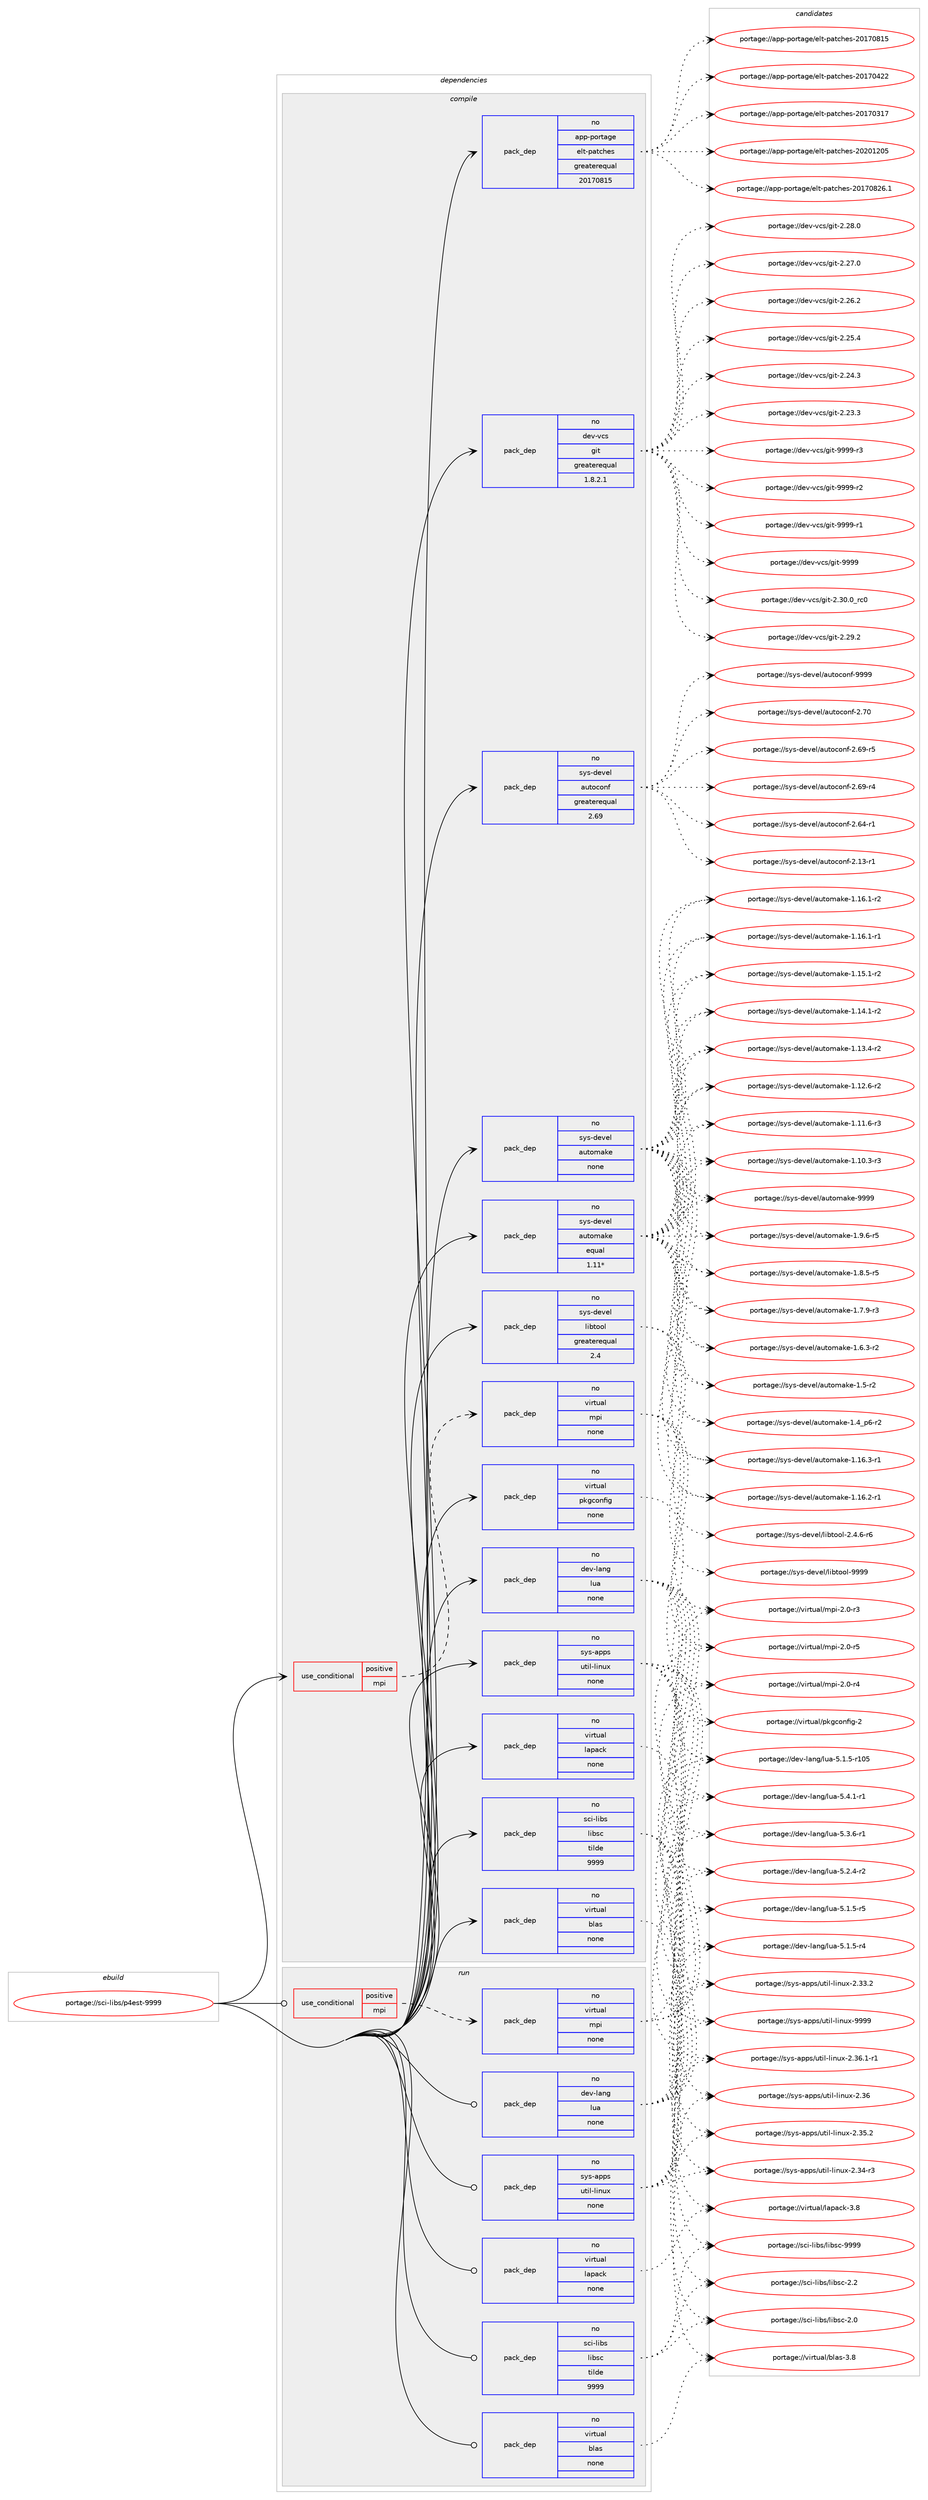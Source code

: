 digraph prolog {

# *************
# Graph options
# *************

newrank=true;
concentrate=true;
compound=true;
graph [rankdir=LR,fontname=Helvetica,fontsize=10,ranksep=1.5];#, ranksep=2.5, nodesep=0.2];
edge  [arrowhead=vee];
node  [fontname=Helvetica,fontsize=10];

# **********
# The ebuild
# **********

subgraph cluster_leftcol {
color=gray;
rank=same;
label=<<i>ebuild</i>>;
id [label="portage://sci-libs/p4est-9999", color=red, width=4, href="../sci-libs/p4est-9999.svg"];
}

# ****************
# The dependencies
# ****************

subgraph cluster_midcol {
color=gray;
label=<<i>dependencies</i>>;
subgraph cluster_compile {
fillcolor="#eeeeee";
style=filled;
label=<<i>compile</i>>;
subgraph cond1649 {
dependency7052 [label=<<TABLE BORDER="0" CELLBORDER="1" CELLSPACING="0" CELLPADDING="4"><TR><TD ROWSPAN="3" CELLPADDING="10">use_conditional</TD></TR><TR><TD>positive</TD></TR><TR><TD>mpi</TD></TR></TABLE>>, shape=none, color=red];
subgraph pack5309 {
dependency7053 [label=<<TABLE BORDER="0" CELLBORDER="1" CELLSPACING="0" CELLPADDING="4" WIDTH="220"><TR><TD ROWSPAN="6" CELLPADDING="30">pack_dep</TD></TR><TR><TD WIDTH="110">no</TD></TR><TR><TD>virtual</TD></TR><TR><TD>mpi</TD></TR><TR><TD>none</TD></TR><TR><TD></TD></TR></TABLE>>, shape=none, color=blue];
}
dependency7052:e -> dependency7053:w [weight=20,style="dashed",arrowhead="vee"];
}
id:e -> dependency7052:w [weight=20,style="solid",arrowhead="vee"];
subgraph pack5310 {
dependency7054 [label=<<TABLE BORDER="0" CELLBORDER="1" CELLSPACING="0" CELLPADDING="4" WIDTH="220"><TR><TD ROWSPAN="6" CELLPADDING="30">pack_dep</TD></TR><TR><TD WIDTH="110">no</TD></TR><TR><TD>app-portage</TD></TR><TR><TD>elt-patches</TD></TR><TR><TD>greaterequal</TD></TR><TR><TD>20170815</TD></TR></TABLE>>, shape=none, color=blue];
}
id:e -> dependency7054:w [weight=20,style="solid",arrowhead="vee"];
subgraph pack5311 {
dependency7055 [label=<<TABLE BORDER="0" CELLBORDER="1" CELLSPACING="0" CELLPADDING="4" WIDTH="220"><TR><TD ROWSPAN="6" CELLPADDING="30">pack_dep</TD></TR><TR><TD WIDTH="110">no</TD></TR><TR><TD>dev-lang</TD></TR><TR><TD>lua</TD></TR><TR><TD>none</TD></TR><TR><TD></TD></TR></TABLE>>, shape=none, color=blue];
}
id:e -> dependency7055:w [weight=20,style="solid",arrowhead="vee"];
subgraph pack5312 {
dependency7056 [label=<<TABLE BORDER="0" CELLBORDER="1" CELLSPACING="0" CELLPADDING="4" WIDTH="220"><TR><TD ROWSPAN="6" CELLPADDING="30">pack_dep</TD></TR><TR><TD WIDTH="110">no</TD></TR><TR><TD>dev-vcs</TD></TR><TR><TD>git</TD></TR><TR><TD>greaterequal</TD></TR><TR><TD>1.8.2.1</TD></TR></TABLE>>, shape=none, color=blue];
}
id:e -> dependency7056:w [weight=20,style="solid",arrowhead="vee"];
subgraph pack5313 {
dependency7057 [label=<<TABLE BORDER="0" CELLBORDER="1" CELLSPACING="0" CELLPADDING="4" WIDTH="220"><TR><TD ROWSPAN="6" CELLPADDING="30">pack_dep</TD></TR><TR><TD WIDTH="110">no</TD></TR><TR><TD>sci-libs</TD></TR><TR><TD>libsc</TD></TR><TR><TD>tilde</TD></TR><TR><TD>9999</TD></TR></TABLE>>, shape=none, color=blue];
}
id:e -> dependency7057:w [weight=20,style="solid",arrowhead="vee"];
subgraph pack5314 {
dependency7058 [label=<<TABLE BORDER="0" CELLBORDER="1" CELLSPACING="0" CELLPADDING="4" WIDTH="220"><TR><TD ROWSPAN="6" CELLPADDING="30">pack_dep</TD></TR><TR><TD WIDTH="110">no</TD></TR><TR><TD>sys-apps</TD></TR><TR><TD>util-linux</TD></TR><TR><TD>none</TD></TR><TR><TD></TD></TR></TABLE>>, shape=none, color=blue];
}
id:e -> dependency7058:w [weight=20,style="solid",arrowhead="vee"];
subgraph pack5315 {
dependency7059 [label=<<TABLE BORDER="0" CELLBORDER="1" CELLSPACING="0" CELLPADDING="4" WIDTH="220"><TR><TD ROWSPAN="6" CELLPADDING="30">pack_dep</TD></TR><TR><TD WIDTH="110">no</TD></TR><TR><TD>sys-devel</TD></TR><TR><TD>autoconf</TD></TR><TR><TD>greaterequal</TD></TR><TR><TD>2.69</TD></TR></TABLE>>, shape=none, color=blue];
}
id:e -> dependency7059:w [weight=20,style="solid",arrowhead="vee"];
subgraph pack5316 {
dependency7060 [label=<<TABLE BORDER="0" CELLBORDER="1" CELLSPACING="0" CELLPADDING="4" WIDTH="220"><TR><TD ROWSPAN="6" CELLPADDING="30">pack_dep</TD></TR><TR><TD WIDTH="110">no</TD></TR><TR><TD>sys-devel</TD></TR><TR><TD>automake</TD></TR><TR><TD>equal</TD></TR><TR><TD>1.11*</TD></TR></TABLE>>, shape=none, color=blue];
}
id:e -> dependency7060:w [weight=20,style="solid",arrowhead="vee"];
subgraph pack5317 {
dependency7061 [label=<<TABLE BORDER="0" CELLBORDER="1" CELLSPACING="0" CELLPADDING="4" WIDTH="220"><TR><TD ROWSPAN="6" CELLPADDING="30">pack_dep</TD></TR><TR><TD WIDTH="110">no</TD></TR><TR><TD>sys-devel</TD></TR><TR><TD>automake</TD></TR><TR><TD>none</TD></TR><TR><TD></TD></TR></TABLE>>, shape=none, color=blue];
}
id:e -> dependency7061:w [weight=20,style="solid",arrowhead="vee"];
subgraph pack5318 {
dependency7062 [label=<<TABLE BORDER="0" CELLBORDER="1" CELLSPACING="0" CELLPADDING="4" WIDTH="220"><TR><TD ROWSPAN="6" CELLPADDING="30">pack_dep</TD></TR><TR><TD WIDTH="110">no</TD></TR><TR><TD>sys-devel</TD></TR><TR><TD>libtool</TD></TR><TR><TD>greaterequal</TD></TR><TR><TD>2.4</TD></TR></TABLE>>, shape=none, color=blue];
}
id:e -> dependency7062:w [weight=20,style="solid",arrowhead="vee"];
subgraph pack5319 {
dependency7063 [label=<<TABLE BORDER="0" CELLBORDER="1" CELLSPACING="0" CELLPADDING="4" WIDTH="220"><TR><TD ROWSPAN="6" CELLPADDING="30">pack_dep</TD></TR><TR><TD WIDTH="110">no</TD></TR><TR><TD>virtual</TD></TR><TR><TD>blas</TD></TR><TR><TD>none</TD></TR><TR><TD></TD></TR></TABLE>>, shape=none, color=blue];
}
id:e -> dependency7063:w [weight=20,style="solid",arrowhead="vee"];
subgraph pack5320 {
dependency7064 [label=<<TABLE BORDER="0" CELLBORDER="1" CELLSPACING="0" CELLPADDING="4" WIDTH="220"><TR><TD ROWSPAN="6" CELLPADDING="30">pack_dep</TD></TR><TR><TD WIDTH="110">no</TD></TR><TR><TD>virtual</TD></TR><TR><TD>lapack</TD></TR><TR><TD>none</TD></TR><TR><TD></TD></TR></TABLE>>, shape=none, color=blue];
}
id:e -> dependency7064:w [weight=20,style="solid",arrowhead="vee"];
subgraph pack5321 {
dependency7065 [label=<<TABLE BORDER="0" CELLBORDER="1" CELLSPACING="0" CELLPADDING="4" WIDTH="220"><TR><TD ROWSPAN="6" CELLPADDING="30">pack_dep</TD></TR><TR><TD WIDTH="110">no</TD></TR><TR><TD>virtual</TD></TR><TR><TD>pkgconfig</TD></TR><TR><TD>none</TD></TR><TR><TD></TD></TR></TABLE>>, shape=none, color=blue];
}
id:e -> dependency7065:w [weight=20,style="solid",arrowhead="vee"];
}
subgraph cluster_compileandrun {
fillcolor="#eeeeee";
style=filled;
label=<<i>compile and run</i>>;
}
subgraph cluster_run {
fillcolor="#eeeeee";
style=filled;
label=<<i>run</i>>;
subgraph cond1650 {
dependency7066 [label=<<TABLE BORDER="0" CELLBORDER="1" CELLSPACING="0" CELLPADDING="4"><TR><TD ROWSPAN="3" CELLPADDING="10">use_conditional</TD></TR><TR><TD>positive</TD></TR><TR><TD>mpi</TD></TR></TABLE>>, shape=none, color=red];
subgraph pack5322 {
dependency7067 [label=<<TABLE BORDER="0" CELLBORDER="1" CELLSPACING="0" CELLPADDING="4" WIDTH="220"><TR><TD ROWSPAN="6" CELLPADDING="30">pack_dep</TD></TR><TR><TD WIDTH="110">no</TD></TR><TR><TD>virtual</TD></TR><TR><TD>mpi</TD></TR><TR><TD>none</TD></TR><TR><TD></TD></TR></TABLE>>, shape=none, color=blue];
}
dependency7066:e -> dependency7067:w [weight=20,style="dashed",arrowhead="vee"];
}
id:e -> dependency7066:w [weight=20,style="solid",arrowhead="odot"];
subgraph pack5323 {
dependency7068 [label=<<TABLE BORDER="0" CELLBORDER="1" CELLSPACING="0" CELLPADDING="4" WIDTH="220"><TR><TD ROWSPAN="6" CELLPADDING="30">pack_dep</TD></TR><TR><TD WIDTH="110">no</TD></TR><TR><TD>dev-lang</TD></TR><TR><TD>lua</TD></TR><TR><TD>none</TD></TR><TR><TD></TD></TR></TABLE>>, shape=none, color=blue];
}
id:e -> dependency7068:w [weight=20,style="solid",arrowhead="odot"];
subgraph pack5324 {
dependency7069 [label=<<TABLE BORDER="0" CELLBORDER="1" CELLSPACING="0" CELLPADDING="4" WIDTH="220"><TR><TD ROWSPAN="6" CELLPADDING="30">pack_dep</TD></TR><TR><TD WIDTH="110">no</TD></TR><TR><TD>sci-libs</TD></TR><TR><TD>libsc</TD></TR><TR><TD>tilde</TD></TR><TR><TD>9999</TD></TR></TABLE>>, shape=none, color=blue];
}
id:e -> dependency7069:w [weight=20,style="solid",arrowhead="odot"];
subgraph pack5325 {
dependency7070 [label=<<TABLE BORDER="0" CELLBORDER="1" CELLSPACING="0" CELLPADDING="4" WIDTH="220"><TR><TD ROWSPAN="6" CELLPADDING="30">pack_dep</TD></TR><TR><TD WIDTH="110">no</TD></TR><TR><TD>sys-apps</TD></TR><TR><TD>util-linux</TD></TR><TR><TD>none</TD></TR><TR><TD></TD></TR></TABLE>>, shape=none, color=blue];
}
id:e -> dependency7070:w [weight=20,style="solid",arrowhead="odot"];
subgraph pack5326 {
dependency7071 [label=<<TABLE BORDER="0" CELLBORDER="1" CELLSPACING="0" CELLPADDING="4" WIDTH="220"><TR><TD ROWSPAN="6" CELLPADDING="30">pack_dep</TD></TR><TR><TD WIDTH="110">no</TD></TR><TR><TD>virtual</TD></TR><TR><TD>blas</TD></TR><TR><TD>none</TD></TR><TR><TD></TD></TR></TABLE>>, shape=none, color=blue];
}
id:e -> dependency7071:w [weight=20,style="solid",arrowhead="odot"];
subgraph pack5327 {
dependency7072 [label=<<TABLE BORDER="0" CELLBORDER="1" CELLSPACING="0" CELLPADDING="4" WIDTH="220"><TR><TD ROWSPAN="6" CELLPADDING="30">pack_dep</TD></TR><TR><TD WIDTH="110">no</TD></TR><TR><TD>virtual</TD></TR><TR><TD>lapack</TD></TR><TR><TD>none</TD></TR><TR><TD></TD></TR></TABLE>>, shape=none, color=blue];
}
id:e -> dependency7072:w [weight=20,style="solid",arrowhead="odot"];
}
}

# **************
# The candidates
# **************

subgraph cluster_choices {
rank=same;
color=gray;
label=<<i>candidates</i>>;

subgraph choice5309 {
color=black;
nodesep=1;
choice1181051141161179710847109112105455046484511453 [label="portage://virtual/mpi-2.0-r5", color=red, width=4,href="../virtual/mpi-2.0-r5.svg"];
choice1181051141161179710847109112105455046484511452 [label="portage://virtual/mpi-2.0-r4", color=red, width=4,href="../virtual/mpi-2.0-r4.svg"];
choice1181051141161179710847109112105455046484511451 [label="portage://virtual/mpi-2.0-r3", color=red, width=4,href="../virtual/mpi-2.0-r3.svg"];
dependency7053:e -> choice1181051141161179710847109112105455046484511453:w [style=dotted,weight="100"];
dependency7053:e -> choice1181051141161179710847109112105455046484511452:w [style=dotted,weight="100"];
dependency7053:e -> choice1181051141161179710847109112105455046484511451:w [style=dotted,weight="100"];
}
subgraph choice5310 {
color=black;
nodesep=1;
choice97112112451121111141169710310147101108116451129711699104101115455048504849504853 [label="portage://app-portage/elt-patches-20201205", color=red, width=4,href="../app-portage/elt-patches-20201205.svg"];
choice971121124511211111411697103101471011081164511297116991041011154550484955485650544649 [label="portage://app-portage/elt-patches-20170826.1", color=red, width=4,href="../app-portage/elt-patches-20170826.1.svg"];
choice97112112451121111141169710310147101108116451129711699104101115455048495548564953 [label="portage://app-portage/elt-patches-20170815", color=red, width=4,href="../app-portage/elt-patches-20170815.svg"];
choice97112112451121111141169710310147101108116451129711699104101115455048495548525050 [label="portage://app-portage/elt-patches-20170422", color=red, width=4,href="../app-portage/elt-patches-20170422.svg"];
choice97112112451121111141169710310147101108116451129711699104101115455048495548514955 [label="portage://app-portage/elt-patches-20170317", color=red, width=4,href="../app-portage/elt-patches-20170317.svg"];
dependency7054:e -> choice97112112451121111141169710310147101108116451129711699104101115455048504849504853:w [style=dotted,weight="100"];
dependency7054:e -> choice971121124511211111411697103101471011081164511297116991041011154550484955485650544649:w [style=dotted,weight="100"];
dependency7054:e -> choice97112112451121111141169710310147101108116451129711699104101115455048495548564953:w [style=dotted,weight="100"];
dependency7054:e -> choice97112112451121111141169710310147101108116451129711699104101115455048495548525050:w [style=dotted,weight="100"];
dependency7054:e -> choice97112112451121111141169710310147101108116451129711699104101115455048495548514955:w [style=dotted,weight="100"];
}
subgraph choice5311 {
color=black;
nodesep=1;
choice100101118451089711010347108117974553465246494511449 [label="portage://dev-lang/lua-5.4.1-r1", color=red, width=4,href="../dev-lang/lua-5.4.1-r1.svg"];
choice100101118451089711010347108117974553465146544511449 [label="portage://dev-lang/lua-5.3.6-r1", color=red, width=4,href="../dev-lang/lua-5.3.6-r1.svg"];
choice100101118451089711010347108117974553465046524511450 [label="portage://dev-lang/lua-5.2.4-r2", color=red, width=4,href="../dev-lang/lua-5.2.4-r2.svg"];
choice100101118451089711010347108117974553464946534511453 [label="portage://dev-lang/lua-5.1.5-r5", color=red, width=4,href="../dev-lang/lua-5.1.5-r5.svg"];
choice100101118451089711010347108117974553464946534511452 [label="portage://dev-lang/lua-5.1.5-r4", color=red, width=4,href="../dev-lang/lua-5.1.5-r4.svg"];
choice1001011184510897110103471081179745534649465345114494853 [label="portage://dev-lang/lua-5.1.5-r105", color=red, width=4,href="../dev-lang/lua-5.1.5-r105.svg"];
dependency7055:e -> choice100101118451089711010347108117974553465246494511449:w [style=dotted,weight="100"];
dependency7055:e -> choice100101118451089711010347108117974553465146544511449:w [style=dotted,weight="100"];
dependency7055:e -> choice100101118451089711010347108117974553465046524511450:w [style=dotted,weight="100"];
dependency7055:e -> choice100101118451089711010347108117974553464946534511453:w [style=dotted,weight="100"];
dependency7055:e -> choice100101118451089711010347108117974553464946534511452:w [style=dotted,weight="100"];
dependency7055:e -> choice1001011184510897110103471081179745534649465345114494853:w [style=dotted,weight="100"];
}
subgraph choice5312 {
color=black;
nodesep=1;
choice10010111845118991154710310511645575757574511451 [label="portage://dev-vcs/git-9999-r3", color=red, width=4,href="../dev-vcs/git-9999-r3.svg"];
choice10010111845118991154710310511645575757574511450 [label="portage://dev-vcs/git-9999-r2", color=red, width=4,href="../dev-vcs/git-9999-r2.svg"];
choice10010111845118991154710310511645575757574511449 [label="portage://dev-vcs/git-9999-r1", color=red, width=4,href="../dev-vcs/git-9999-r1.svg"];
choice1001011184511899115471031051164557575757 [label="portage://dev-vcs/git-9999", color=red, width=4,href="../dev-vcs/git-9999.svg"];
choice10010111845118991154710310511645504651484648951149948 [label="portage://dev-vcs/git-2.30.0_rc0", color=red, width=4,href="../dev-vcs/git-2.30.0_rc0.svg"];
choice10010111845118991154710310511645504650574650 [label="portage://dev-vcs/git-2.29.2", color=red, width=4,href="../dev-vcs/git-2.29.2.svg"];
choice10010111845118991154710310511645504650564648 [label="portage://dev-vcs/git-2.28.0", color=red, width=4,href="../dev-vcs/git-2.28.0.svg"];
choice10010111845118991154710310511645504650554648 [label="portage://dev-vcs/git-2.27.0", color=red, width=4,href="../dev-vcs/git-2.27.0.svg"];
choice10010111845118991154710310511645504650544650 [label="portage://dev-vcs/git-2.26.2", color=red, width=4,href="../dev-vcs/git-2.26.2.svg"];
choice10010111845118991154710310511645504650534652 [label="portage://dev-vcs/git-2.25.4", color=red, width=4,href="../dev-vcs/git-2.25.4.svg"];
choice10010111845118991154710310511645504650524651 [label="portage://dev-vcs/git-2.24.3", color=red, width=4,href="../dev-vcs/git-2.24.3.svg"];
choice10010111845118991154710310511645504650514651 [label="portage://dev-vcs/git-2.23.3", color=red, width=4,href="../dev-vcs/git-2.23.3.svg"];
dependency7056:e -> choice10010111845118991154710310511645575757574511451:w [style=dotted,weight="100"];
dependency7056:e -> choice10010111845118991154710310511645575757574511450:w [style=dotted,weight="100"];
dependency7056:e -> choice10010111845118991154710310511645575757574511449:w [style=dotted,weight="100"];
dependency7056:e -> choice1001011184511899115471031051164557575757:w [style=dotted,weight="100"];
dependency7056:e -> choice10010111845118991154710310511645504651484648951149948:w [style=dotted,weight="100"];
dependency7056:e -> choice10010111845118991154710310511645504650574650:w [style=dotted,weight="100"];
dependency7056:e -> choice10010111845118991154710310511645504650564648:w [style=dotted,weight="100"];
dependency7056:e -> choice10010111845118991154710310511645504650554648:w [style=dotted,weight="100"];
dependency7056:e -> choice10010111845118991154710310511645504650544650:w [style=dotted,weight="100"];
dependency7056:e -> choice10010111845118991154710310511645504650534652:w [style=dotted,weight="100"];
dependency7056:e -> choice10010111845118991154710310511645504650524651:w [style=dotted,weight="100"];
dependency7056:e -> choice10010111845118991154710310511645504650514651:w [style=dotted,weight="100"];
}
subgraph choice5313 {
color=black;
nodesep=1;
choice1159910545108105981154710810598115994557575757 [label="portage://sci-libs/libsc-9999", color=red, width=4,href="../sci-libs/libsc-9999.svg"];
choice11599105451081059811547108105981159945504650 [label="portage://sci-libs/libsc-2.2", color=red, width=4,href="../sci-libs/libsc-2.2.svg"];
choice11599105451081059811547108105981159945504648 [label="portage://sci-libs/libsc-2.0", color=red, width=4,href="../sci-libs/libsc-2.0.svg"];
dependency7057:e -> choice1159910545108105981154710810598115994557575757:w [style=dotted,weight="100"];
dependency7057:e -> choice11599105451081059811547108105981159945504650:w [style=dotted,weight="100"];
dependency7057:e -> choice11599105451081059811547108105981159945504648:w [style=dotted,weight="100"];
}
subgraph choice5314 {
color=black;
nodesep=1;
choice115121115459711211211547117116105108451081051101171204557575757 [label="portage://sys-apps/util-linux-9999", color=red, width=4,href="../sys-apps/util-linux-9999.svg"];
choice11512111545971121121154711711610510845108105110117120455046515446494511449 [label="portage://sys-apps/util-linux-2.36.1-r1", color=red, width=4,href="../sys-apps/util-linux-2.36.1-r1.svg"];
choice115121115459711211211547117116105108451081051101171204550465154 [label="portage://sys-apps/util-linux-2.36", color=red, width=4,href="../sys-apps/util-linux-2.36.svg"];
choice1151211154597112112115471171161051084510810511011712045504651534650 [label="portage://sys-apps/util-linux-2.35.2", color=red, width=4,href="../sys-apps/util-linux-2.35.2.svg"];
choice1151211154597112112115471171161051084510810511011712045504651524511451 [label="portage://sys-apps/util-linux-2.34-r3", color=red, width=4,href="../sys-apps/util-linux-2.34-r3.svg"];
choice1151211154597112112115471171161051084510810511011712045504651514650 [label="portage://sys-apps/util-linux-2.33.2", color=red, width=4,href="../sys-apps/util-linux-2.33.2.svg"];
dependency7058:e -> choice115121115459711211211547117116105108451081051101171204557575757:w [style=dotted,weight="100"];
dependency7058:e -> choice11512111545971121121154711711610510845108105110117120455046515446494511449:w [style=dotted,weight="100"];
dependency7058:e -> choice115121115459711211211547117116105108451081051101171204550465154:w [style=dotted,weight="100"];
dependency7058:e -> choice1151211154597112112115471171161051084510810511011712045504651534650:w [style=dotted,weight="100"];
dependency7058:e -> choice1151211154597112112115471171161051084510810511011712045504651524511451:w [style=dotted,weight="100"];
dependency7058:e -> choice1151211154597112112115471171161051084510810511011712045504651514650:w [style=dotted,weight="100"];
}
subgraph choice5315 {
color=black;
nodesep=1;
choice115121115451001011181011084797117116111991111101024557575757 [label="portage://sys-devel/autoconf-9999", color=red, width=4,href="../sys-devel/autoconf-9999.svg"];
choice115121115451001011181011084797117116111991111101024550465548 [label="portage://sys-devel/autoconf-2.70", color=red, width=4,href="../sys-devel/autoconf-2.70.svg"];
choice1151211154510010111810110847971171161119911111010245504654574511453 [label="portage://sys-devel/autoconf-2.69-r5", color=red, width=4,href="../sys-devel/autoconf-2.69-r5.svg"];
choice1151211154510010111810110847971171161119911111010245504654574511452 [label="portage://sys-devel/autoconf-2.69-r4", color=red, width=4,href="../sys-devel/autoconf-2.69-r4.svg"];
choice1151211154510010111810110847971171161119911111010245504654524511449 [label="portage://sys-devel/autoconf-2.64-r1", color=red, width=4,href="../sys-devel/autoconf-2.64-r1.svg"];
choice1151211154510010111810110847971171161119911111010245504649514511449 [label="portage://sys-devel/autoconf-2.13-r1", color=red, width=4,href="../sys-devel/autoconf-2.13-r1.svg"];
dependency7059:e -> choice115121115451001011181011084797117116111991111101024557575757:w [style=dotted,weight="100"];
dependency7059:e -> choice115121115451001011181011084797117116111991111101024550465548:w [style=dotted,weight="100"];
dependency7059:e -> choice1151211154510010111810110847971171161119911111010245504654574511453:w [style=dotted,weight="100"];
dependency7059:e -> choice1151211154510010111810110847971171161119911111010245504654574511452:w [style=dotted,weight="100"];
dependency7059:e -> choice1151211154510010111810110847971171161119911111010245504654524511449:w [style=dotted,weight="100"];
dependency7059:e -> choice1151211154510010111810110847971171161119911111010245504649514511449:w [style=dotted,weight="100"];
}
subgraph choice5316 {
color=black;
nodesep=1;
choice115121115451001011181011084797117116111109971071014557575757 [label="portage://sys-devel/automake-9999", color=red, width=4,href="../sys-devel/automake-9999.svg"];
choice115121115451001011181011084797117116111109971071014549465746544511453 [label="portage://sys-devel/automake-1.9.6-r5", color=red, width=4,href="../sys-devel/automake-1.9.6-r5.svg"];
choice115121115451001011181011084797117116111109971071014549465646534511453 [label="portage://sys-devel/automake-1.8.5-r5", color=red, width=4,href="../sys-devel/automake-1.8.5-r5.svg"];
choice115121115451001011181011084797117116111109971071014549465546574511451 [label="portage://sys-devel/automake-1.7.9-r3", color=red, width=4,href="../sys-devel/automake-1.7.9-r3.svg"];
choice115121115451001011181011084797117116111109971071014549465446514511450 [label="portage://sys-devel/automake-1.6.3-r2", color=red, width=4,href="../sys-devel/automake-1.6.3-r2.svg"];
choice11512111545100101118101108479711711611110997107101454946534511450 [label="portage://sys-devel/automake-1.5-r2", color=red, width=4,href="../sys-devel/automake-1.5-r2.svg"];
choice115121115451001011181011084797117116111109971071014549465295112544511450 [label="portage://sys-devel/automake-1.4_p6-r2", color=red, width=4,href="../sys-devel/automake-1.4_p6-r2.svg"];
choice11512111545100101118101108479711711611110997107101454946495446514511449 [label="portage://sys-devel/automake-1.16.3-r1", color=red, width=4,href="../sys-devel/automake-1.16.3-r1.svg"];
choice11512111545100101118101108479711711611110997107101454946495446504511449 [label="portage://sys-devel/automake-1.16.2-r1", color=red, width=4,href="../sys-devel/automake-1.16.2-r1.svg"];
choice11512111545100101118101108479711711611110997107101454946495446494511450 [label="portage://sys-devel/automake-1.16.1-r2", color=red, width=4,href="../sys-devel/automake-1.16.1-r2.svg"];
choice11512111545100101118101108479711711611110997107101454946495446494511449 [label="portage://sys-devel/automake-1.16.1-r1", color=red, width=4,href="../sys-devel/automake-1.16.1-r1.svg"];
choice11512111545100101118101108479711711611110997107101454946495346494511450 [label="portage://sys-devel/automake-1.15.1-r2", color=red, width=4,href="../sys-devel/automake-1.15.1-r2.svg"];
choice11512111545100101118101108479711711611110997107101454946495246494511450 [label="portage://sys-devel/automake-1.14.1-r2", color=red, width=4,href="../sys-devel/automake-1.14.1-r2.svg"];
choice11512111545100101118101108479711711611110997107101454946495146524511450 [label="portage://sys-devel/automake-1.13.4-r2", color=red, width=4,href="../sys-devel/automake-1.13.4-r2.svg"];
choice11512111545100101118101108479711711611110997107101454946495046544511450 [label="portage://sys-devel/automake-1.12.6-r2", color=red, width=4,href="../sys-devel/automake-1.12.6-r2.svg"];
choice11512111545100101118101108479711711611110997107101454946494946544511451 [label="portage://sys-devel/automake-1.11.6-r3", color=red, width=4,href="../sys-devel/automake-1.11.6-r3.svg"];
choice11512111545100101118101108479711711611110997107101454946494846514511451 [label="portage://sys-devel/automake-1.10.3-r3", color=red, width=4,href="../sys-devel/automake-1.10.3-r3.svg"];
dependency7060:e -> choice115121115451001011181011084797117116111109971071014557575757:w [style=dotted,weight="100"];
dependency7060:e -> choice115121115451001011181011084797117116111109971071014549465746544511453:w [style=dotted,weight="100"];
dependency7060:e -> choice115121115451001011181011084797117116111109971071014549465646534511453:w [style=dotted,weight="100"];
dependency7060:e -> choice115121115451001011181011084797117116111109971071014549465546574511451:w [style=dotted,weight="100"];
dependency7060:e -> choice115121115451001011181011084797117116111109971071014549465446514511450:w [style=dotted,weight="100"];
dependency7060:e -> choice11512111545100101118101108479711711611110997107101454946534511450:w [style=dotted,weight="100"];
dependency7060:e -> choice115121115451001011181011084797117116111109971071014549465295112544511450:w [style=dotted,weight="100"];
dependency7060:e -> choice11512111545100101118101108479711711611110997107101454946495446514511449:w [style=dotted,weight="100"];
dependency7060:e -> choice11512111545100101118101108479711711611110997107101454946495446504511449:w [style=dotted,weight="100"];
dependency7060:e -> choice11512111545100101118101108479711711611110997107101454946495446494511450:w [style=dotted,weight="100"];
dependency7060:e -> choice11512111545100101118101108479711711611110997107101454946495446494511449:w [style=dotted,weight="100"];
dependency7060:e -> choice11512111545100101118101108479711711611110997107101454946495346494511450:w [style=dotted,weight="100"];
dependency7060:e -> choice11512111545100101118101108479711711611110997107101454946495246494511450:w [style=dotted,weight="100"];
dependency7060:e -> choice11512111545100101118101108479711711611110997107101454946495146524511450:w [style=dotted,weight="100"];
dependency7060:e -> choice11512111545100101118101108479711711611110997107101454946495046544511450:w [style=dotted,weight="100"];
dependency7060:e -> choice11512111545100101118101108479711711611110997107101454946494946544511451:w [style=dotted,weight="100"];
dependency7060:e -> choice11512111545100101118101108479711711611110997107101454946494846514511451:w [style=dotted,weight="100"];
}
subgraph choice5317 {
color=black;
nodesep=1;
choice115121115451001011181011084797117116111109971071014557575757 [label="portage://sys-devel/automake-9999", color=red, width=4,href="../sys-devel/automake-9999.svg"];
choice115121115451001011181011084797117116111109971071014549465746544511453 [label="portage://sys-devel/automake-1.9.6-r5", color=red, width=4,href="../sys-devel/automake-1.9.6-r5.svg"];
choice115121115451001011181011084797117116111109971071014549465646534511453 [label="portage://sys-devel/automake-1.8.5-r5", color=red, width=4,href="../sys-devel/automake-1.8.5-r5.svg"];
choice115121115451001011181011084797117116111109971071014549465546574511451 [label="portage://sys-devel/automake-1.7.9-r3", color=red, width=4,href="../sys-devel/automake-1.7.9-r3.svg"];
choice115121115451001011181011084797117116111109971071014549465446514511450 [label="portage://sys-devel/automake-1.6.3-r2", color=red, width=4,href="../sys-devel/automake-1.6.3-r2.svg"];
choice11512111545100101118101108479711711611110997107101454946534511450 [label="portage://sys-devel/automake-1.5-r2", color=red, width=4,href="../sys-devel/automake-1.5-r2.svg"];
choice115121115451001011181011084797117116111109971071014549465295112544511450 [label="portage://sys-devel/automake-1.4_p6-r2", color=red, width=4,href="../sys-devel/automake-1.4_p6-r2.svg"];
choice11512111545100101118101108479711711611110997107101454946495446514511449 [label="portage://sys-devel/automake-1.16.3-r1", color=red, width=4,href="../sys-devel/automake-1.16.3-r1.svg"];
choice11512111545100101118101108479711711611110997107101454946495446504511449 [label="portage://sys-devel/automake-1.16.2-r1", color=red, width=4,href="../sys-devel/automake-1.16.2-r1.svg"];
choice11512111545100101118101108479711711611110997107101454946495446494511450 [label="portage://sys-devel/automake-1.16.1-r2", color=red, width=4,href="../sys-devel/automake-1.16.1-r2.svg"];
choice11512111545100101118101108479711711611110997107101454946495446494511449 [label="portage://sys-devel/automake-1.16.1-r1", color=red, width=4,href="../sys-devel/automake-1.16.1-r1.svg"];
choice11512111545100101118101108479711711611110997107101454946495346494511450 [label="portage://sys-devel/automake-1.15.1-r2", color=red, width=4,href="../sys-devel/automake-1.15.1-r2.svg"];
choice11512111545100101118101108479711711611110997107101454946495246494511450 [label="portage://sys-devel/automake-1.14.1-r2", color=red, width=4,href="../sys-devel/automake-1.14.1-r2.svg"];
choice11512111545100101118101108479711711611110997107101454946495146524511450 [label="portage://sys-devel/automake-1.13.4-r2", color=red, width=4,href="../sys-devel/automake-1.13.4-r2.svg"];
choice11512111545100101118101108479711711611110997107101454946495046544511450 [label="portage://sys-devel/automake-1.12.6-r2", color=red, width=4,href="../sys-devel/automake-1.12.6-r2.svg"];
choice11512111545100101118101108479711711611110997107101454946494946544511451 [label="portage://sys-devel/automake-1.11.6-r3", color=red, width=4,href="../sys-devel/automake-1.11.6-r3.svg"];
choice11512111545100101118101108479711711611110997107101454946494846514511451 [label="portage://sys-devel/automake-1.10.3-r3", color=red, width=4,href="../sys-devel/automake-1.10.3-r3.svg"];
dependency7061:e -> choice115121115451001011181011084797117116111109971071014557575757:w [style=dotted,weight="100"];
dependency7061:e -> choice115121115451001011181011084797117116111109971071014549465746544511453:w [style=dotted,weight="100"];
dependency7061:e -> choice115121115451001011181011084797117116111109971071014549465646534511453:w [style=dotted,weight="100"];
dependency7061:e -> choice115121115451001011181011084797117116111109971071014549465546574511451:w [style=dotted,weight="100"];
dependency7061:e -> choice115121115451001011181011084797117116111109971071014549465446514511450:w [style=dotted,weight="100"];
dependency7061:e -> choice11512111545100101118101108479711711611110997107101454946534511450:w [style=dotted,weight="100"];
dependency7061:e -> choice115121115451001011181011084797117116111109971071014549465295112544511450:w [style=dotted,weight="100"];
dependency7061:e -> choice11512111545100101118101108479711711611110997107101454946495446514511449:w [style=dotted,weight="100"];
dependency7061:e -> choice11512111545100101118101108479711711611110997107101454946495446504511449:w [style=dotted,weight="100"];
dependency7061:e -> choice11512111545100101118101108479711711611110997107101454946495446494511450:w [style=dotted,weight="100"];
dependency7061:e -> choice11512111545100101118101108479711711611110997107101454946495446494511449:w [style=dotted,weight="100"];
dependency7061:e -> choice11512111545100101118101108479711711611110997107101454946495346494511450:w [style=dotted,weight="100"];
dependency7061:e -> choice11512111545100101118101108479711711611110997107101454946495246494511450:w [style=dotted,weight="100"];
dependency7061:e -> choice11512111545100101118101108479711711611110997107101454946495146524511450:w [style=dotted,weight="100"];
dependency7061:e -> choice11512111545100101118101108479711711611110997107101454946495046544511450:w [style=dotted,weight="100"];
dependency7061:e -> choice11512111545100101118101108479711711611110997107101454946494946544511451:w [style=dotted,weight="100"];
dependency7061:e -> choice11512111545100101118101108479711711611110997107101454946494846514511451:w [style=dotted,weight="100"];
}
subgraph choice5318 {
color=black;
nodesep=1;
choice1151211154510010111810110847108105981161111111084557575757 [label="portage://sys-devel/libtool-9999", color=red, width=4,href="../sys-devel/libtool-9999.svg"];
choice1151211154510010111810110847108105981161111111084550465246544511454 [label="portage://sys-devel/libtool-2.4.6-r6", color=red, width=4,href="../sys-devel/libtool-2.4.6-r6.svg"];
dependency7062:e -> choice1151211154510010111810110847108105981161111111084557575757:w [style=dotted,weight="100"];
dependency7062:e -> choice1151211154510010111810110847108105981161111111084550465246544511454:w [style=dotted,weight="100"];
}
subgraph choice5319 {
color=black;
nodesep=1;
choice1181051141161179710847981089711545514656 [label="portage://virtual/blas-3.8", color=red, width=4,href="../virtual/blas-3.8.svg"];
dependency7063:e -> choice1181051141161179710847981089711545514656:w [style=dotted,weight="100"];
}
subgraph choice5320 {
color=black;
nodesep=1;
choice118105114116117971084710897112979910745514656 [label="portage://virtual/lapack-3.8", color=red, width=4,href="../virtual/lapack-3.8.svg"];
dependency7064:e -> choice118105114116117971084710897112979910745514656:w [style=dotted,weight="100"];
}
subgraph choice5321 {
color=black;
nodesep=1;
choice1181051141161179710847112107103991111101021051034550 [label="portage://virtual/pkgconfig-2", color=red, width=4,href="../virtual/pkgconfig-2.svg"];
dependency7065:e -> choice1181051141161179710847112107103991111101021051034550:w [style=dotted,weight="100"];
}
subgraph choice5322 {
color=black;
nodesep=1;
choice1181051141161179710847109112105455046484511453 [label="portage://virtual/mpi-2.0-r5", color=red, width=4,href="../virtual/mpi-2.0-r5.svg"];
choice1181051141161179710847109112105455046484511452 [label="portage://virtual/mpi-2.0-r4", color=red, width=4,href="../virtual/mpi-2.0-r4.svg"];
choice1181051141161179710847109112105455046484511451 [label="portage://virtual/mpi-2.0-r3", color=red, width=4,href="../virtual/mpi-2.0-r3.svg"];
dependency7067:e -> choice1181051141161179710847109112105455046484511453:w [style=dotted,weight="100"];
dependency7067:e -> choice1181051141161179710847109112105455046484511452:w [style=dotted,weight="100"];
dependency7067:e -> choice1181051141161179710847109112105455046484511451:w [style=dotted,weight="100"];
}
subgraph choice5323 {
color=black;
nodesep=1;
choice100101118451089711010347108117974553465246494511449 [label="portage://dev-lang/lua-5.4.1-r1", color=red, width=4,href="../dev-lang/lua-5.4.1-r1.svg"];
choice100101118451089711010347108117974553465146544511449 [label="portage://dev-lang/lua-5.3.6-r1", color=red, width=4,href="../dev-lang/lua-5.3.6-r1.svg"];
choice100101118451089711010347108117974553465046524511450 [label="portage://dev-lang/lua-5.2.4-r2", color=red, width=4,href="../dev-lang/lua-5.2.4-r2.svg"];
choice100101118451089711010347108117974553464946534511453 [label="portage://dev-lang/lua-5.1.5-r5", color=red, width=4,href="../dev-lang/lua-5.1.5-r5.svg"];
choice100101118451089711010347108117974553464946534511452 [label="portage://dev-lang/lua-5.1.5-r4", color=red, width=4,href="../dev-lang/lua-5.1.5-r4.svg"];
choice1001011184510897110103471081179745534649465345114494853 [label="portage://dev-lang/lua-5.1.5-r105", color=red, width=4,href="../dev-lang/lua-5.1.5-r105.svg"];
dependency7068:e -> choice100101118451089711010347108117974553465246494511449:w [style=dotted,weight="100"];
dependency7068:e -> choice100101118451089711010347108117974553465146544511449:w [style=dotted,weight="100"];
dependency7068:e -> choice100101118451089711010347108117974553465046524511450:w [style=dotted,weight="100"];
dependency7068:e -> choice100101118451089711010347108117974553464946534511453:w [style=dotted,weight="100"];
dependency7068:e -> choice100101118451089711010347108117974553464946534511452:w [style=dotted,weight="100"];
dependency7068:e -> choice1001011184510897110103471081179745534649465345114494853:w [style=dotted,weight="100"];
}
subgraph choice5324 {
color=black;
nodesep=1;
choice1159910545108105981154710810598115994557575757 [label="portage://sci-libs/libsc-9999", color=red, width=4,href="../sci-libs/libsc-9999.svg"];
choice11599105451081059811547108105981159945504650 [label="portage://sci-libs/libsc-2.2", color=red, width=4,href="../sci-libs/libsc-2.2.svg"];
choice11599105451081059811547108105981159945504648 [label="portage://sci-libs/libsc-2.0", color=red, width=4,href="../sci-libs/libsc-2.0.svg"];
dependency7069:e -> choice1159910545108105981154710810598115994557575757:w [style=dotted,weight="100"];
dependency7069:e -> choice11599105451081059811547108105981159945504650:w [style=dotted,weight="100"];
dependency7069:e -> choice11599105451081059811547108105981159945504648:w [style=dotted,weight="100"];
}
subgraph choice5325 {
color=black;
nodesep=1;
choice115121115459711211211547117116105108451081051101171204557575757 [label="portage://sys-apps/util-linux-9999", color=red, width=4,href="../sys-apps/util-linux-9999.svg"];
choice11512111545971121121154711711610510845108105110117120455046515446494511449 [label="portage://sys-apps/util-linux-2.36.1-r1", color=red, width=4,href="../sys-apps/util-linux-2.36.1-r1.svg"];
choice115121115459711211211547117116105108451081051101171204550465154 [label="portage://sys-apps/util-linux-2.36", color=red, width=4,href="../sys-apps/util-linux-2.36.svg"];
choice1151211154597112112115471171161051084510810511011712045504651534650 [label="portage://sys-apps/util-linux-2.35.2", color=red, width=4,href="../sys-apps/util-linux-2.35.2.svg"];
choice1151211154597112112115471171161051084510810511011712045504651524511451 [label="portage://sys-apps/util-linux-2.34-r3", color=red, width=4,href="../sys-apps/util-linux-2.34-r3.svg"];
choice1151211154597112112115471171161051084510810511011712045504651514650 [label="portage://sys-apps/util-linux-2.33.2", color=red, width=4,href="../sys-apps/util-linux-2.33.2.svg"];
dependency7070:e -> choice115121115459711211211547117116105108451081051101171204557575757:w [style=dotted,weight="100"];
dependency7070:e -> choice11512111545971121121154711711610510845108105110117120455046515446494511449:w [style=dotted,weight="100"];
dependency7070:e -> choice115121115459711211211547117116105108451081051101171204550465154:w [style=dotted,weight="100"];
dependency7070:e -> choice1151211154597112112115471171161051084510810511011712045504651534650:w [style=dotted,weight="100"];
dependency7070:e -> choice1151211154597112112115471171161051084510810511011712045504651524511451:w [style=dotted,weight="100"];
dependency7070:e -> choice1151211154597112112115471171161051084510810511011712045504651514650:w [style=dotted,weight="100"];
}
subgraph choice5326 {
color=black;
nodesep=1;
choice1181051141161179710847981089711545514656 [label="portage://virtual/blas-3.8", color=red, width=4,href="../virtual/blas-3.8.svg"];
dependency7071:e -> choice1181051141161179710847981089711545514656:w [style=dotted,weight="100"];
}
subgraph choice5327 {
color=black;
nodesep=1;
choice118105114116117971084710897112979910745514656 [label="portage://virtual/lapack-3.8", color=red, width=4,href="../virtual/lapack-3.8.svg"];
dependency7072:e -> choice118105114116117971084710897112979910745514656:w [style=dotted,weight="100"];
}
}

}
